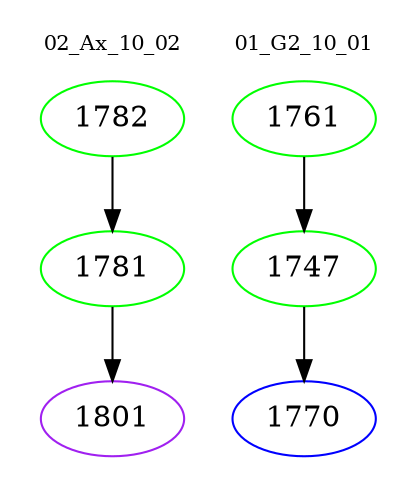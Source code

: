 digraph{
subgraph cluster_0 {
color = white
label = "02_Ax_10_02";
fontsize=10;
T0_1782 [label="1782", color="green"]
T0_1782 -> T0_1781 [color="black"]
T0_1781 [label="1781", color="green"]
T0_1781 -> T0_1801 [color="black"]
T0_1801 [label="1801", color="purple"]
}
subgraph cluster_1 {
color = white
label = "01_G2_10_01";
fontsize=10;
T1_1761 [label="1761", color="green"]
T1_1761 -> T1_1747 [color="black"]
T1_1747 [label="1747", color="green"]
T1_1747 -> T1_1770 [color="black"]
T1_1770 [label="1770", color="blue"]
}
}
